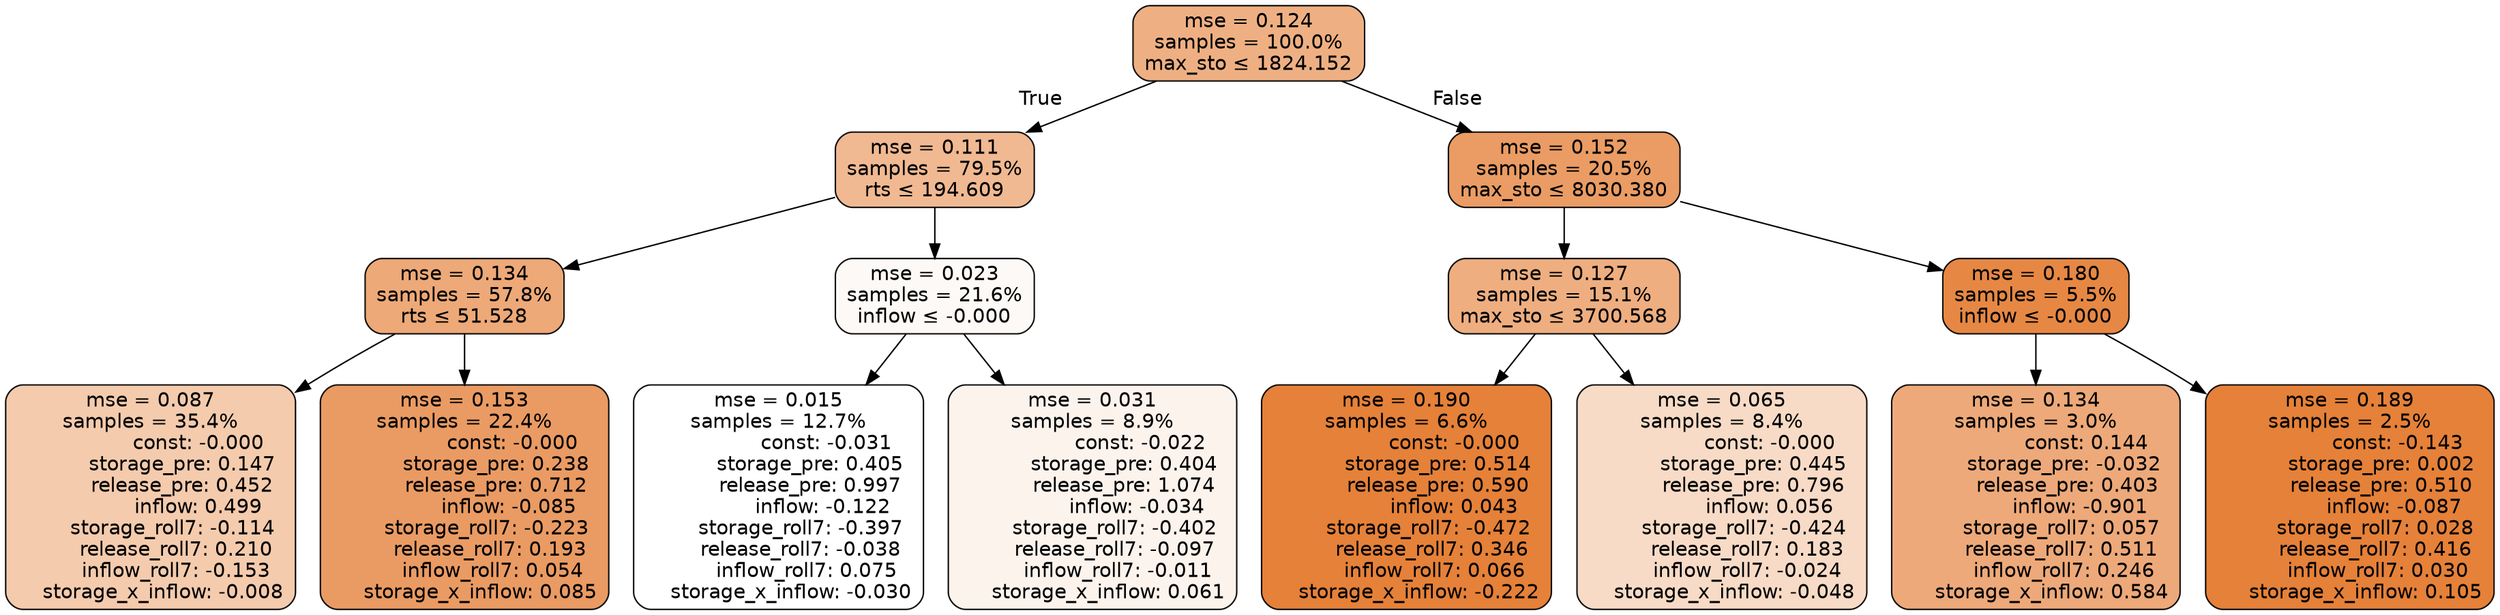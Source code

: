 digraph tree {
bgcolor="transparent"
node [shape=rectangle, style="filled, rounded", color="black", fontname=helvetica] ;
edge [fontname=helvetica] ;
	"0" [label="mse = 0.124
samples = 100.0%
max_sto &le; 1824.152", fillcolor="#eeb083"]
	"1" [label="mse = 0.111
samples = 79.5%
rts &le; 194.609", fillcolor="#f0b992"]
	"2" [label="mse = 0.134
samples = 57.8%
rts &le; 51.528", fillcolor="#eda978"]
	"3" [label="mse = 0.087
samples = 35.4%
               const: -0.000
          storage_pre: 0.147
          release_pre: 0.452
               inflow: 0.499
       storage_roll7: -0.114
        release_roll7: 0.210
        inflow_roll7: -0.153
    storage_x_inflow: -0.008", fillcolor="#f4cbad"]
	"4" [label="mse = 0.153
samples = 22.4%
               const: -0.000
          storage_pre: 0.238
          release_pre: 0.712
              inflow: -0.085
       storage_roll7: -0.223
        release_roll7: 0.193
         inflow_roll7: 0.054
     storage_x_inflow: 0.085", fillcolor="#ea9b63"]
	"5" [label="mse = 0.023
samples = 21.6%
inflow &le; -0.000", fillcolor="#fdf9f6"]
	"6" [label="mse = 0.015
samples = 12.7%
               const: -0.031
          storage_pre: 0.405
          release_pre: 0.997
              inflow: -0.122
       storage_roll7: -0.397
       release_roll7: -0.038
         inflow_roll7: 0.075
    storage_x_inflow: -0.030", fillcolor="#ffffff"]
	"7" [label="mse = 0.031
samples = 8.9%
               const: -0.022
          storage_pre: 0.404
          release_pre: 1.074
              inflow: -0.034
       storage_roll7: -0.402
       release_roll7: -0.097
        inflow_roll7: -0.011
     storage_x_inflow: 0.061", fillcolor="#fcf3ed"]
	"8" [label="mse = 0.152
samples = 20.5%
max_sto &le; 8030.380", fillcolor="#ea9c64"]
	"9" [label="mse = 0.127
samples = 15.1%
max_sto &le; 3700.568", fillcolor="#eeae80"]
	"10" [label="mse = 0.190
samples = 6.6%
               const: -0.000
          storage_pre: 0.514
          release_pre: 0.590
               inflow: 0.043
       storage_roll7: -0.472
        release_roll7: 0.346
         inflow_roll7: 0.066
    storage_x_inflow: -0.222", fillcolor="#e58139"]
	"11" [label="mse = 0.065
samples = 8.4%
               const: -0.000
          storage_pre: 0.445
          release_pre: 0.796
               inflow: 0.056
       storage_roll7: -0.424
        release_roll7: 0.183
        inflow_roll7: -0.024
    storage_x_inflow: -0.048", fillcolor="#f7dbc6"]
	"12" [label="mse = 0.180
samples = 5.5%
inflow &le; -0.000", fillcolor="#e68844"]
	"13" [label="mse = 0.134
samples = 3.0%
                const: 0.144
         storage_pre: -0.032
          release_pre: 0.403
              inflow: -0.901
        storage_roll7: 0.057
        release_roll7: 0.511
         inflow_roll7: 0.246
     storage_x_inflow: 0.584", fillcolor="#eda979"]
	"14" [label="mse = 0.189
samples = 2.5%
               const: -0.143
          storage_pre: 0.002
          release_pre: 0.510
              inflow: -0.087
        storage_roll7: 0.028
        release_roll7: 0.416
         inflow_roll7: 0.030
     storage_x_inflow: 0.105", fillcolor="#e58139"]

	"0" -> "1" [labeldistance=2.5, labelangle=45, headlabel="True"]
	"1" -> "2"
	"2" -> "3"
	"2" -> "4"
	"1" -> "5"
	"5" -> "6"
	"5" -> "7"
	"0" -> "8" [labeldistance=2.5, labelangle=-45, headlabel="False"]
	"8" -> "9"
	"9" -> "10"
	"9" -> "11"
	"8" -> "12"
	"12" -> "13"
	"12" -> "14"
}